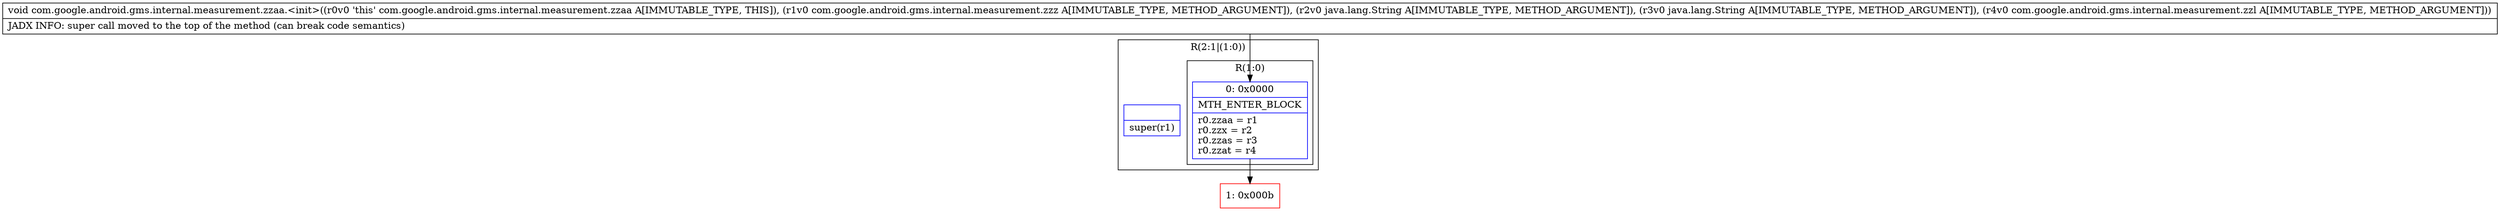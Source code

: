 digraph "CFG forcom.google.android.gms.internal.measurement.zzaa.\<init\>(Lcom\/google\/android\/gms\/internal\/measurement\/zzz;Ljava\/lang\/String;Ljava\/lang\/String;Lcom\/google\/android\/gms\/internal\/measurement\/zzl;)V" {
subgraph cluster_Region_1131582480 {
label = "R(2:1|(1:0))";
node [shape=record,color=blue];
Node_InsnContainer_1404978119 [shape=record,label="{|super(r1)\l}"];
subgraph cluster_Region_1925520274 {
label = "R(1:0)";
node [shape=record,color=blue];
Node_0 [shape=record,label="{0\:\ 0x0000|MTH_ENTER_BLOCK\l|r0.zzaa = r1\lr0.zzx = r2\lr0.zzas = r3\lr0.zzat = r4\l}"];
}
}
Node_1 [shape=record,color=red,label="{1\:\ 0x000b}"];
MethodNode[shape=record,label="{void com.google.android.gms.internal.measurement.zzaa.\<init\>((r0v0 'this' com.google.android.gms.internal.measurement.zzaa A[IMMUTABLE_TYPE, THIS]), (r1v0 com.google.android.gms.internal.measurement.zzz A[IMMUTABLE_TYPE, METHOD_ARGUMENT]), (r2v0 java.lang.String A[IMMUTABLE_TYPE, METHOD_ARGUMENT]), (r3v0 java.lang.String A[IMMUTABLE_TYPE, METHOD_ARGUMENT]), (r4v0 com.google.android.gms.internal.measurement.zzl A[IMMUTABLE_TYPE, METHOD_ARGUMENT]))  | JADX INFO: super call moved to the top of the method (can break code semantics)\l}"];
MethodNode -> Node_0;
Node_0 -> Node_1;
}

